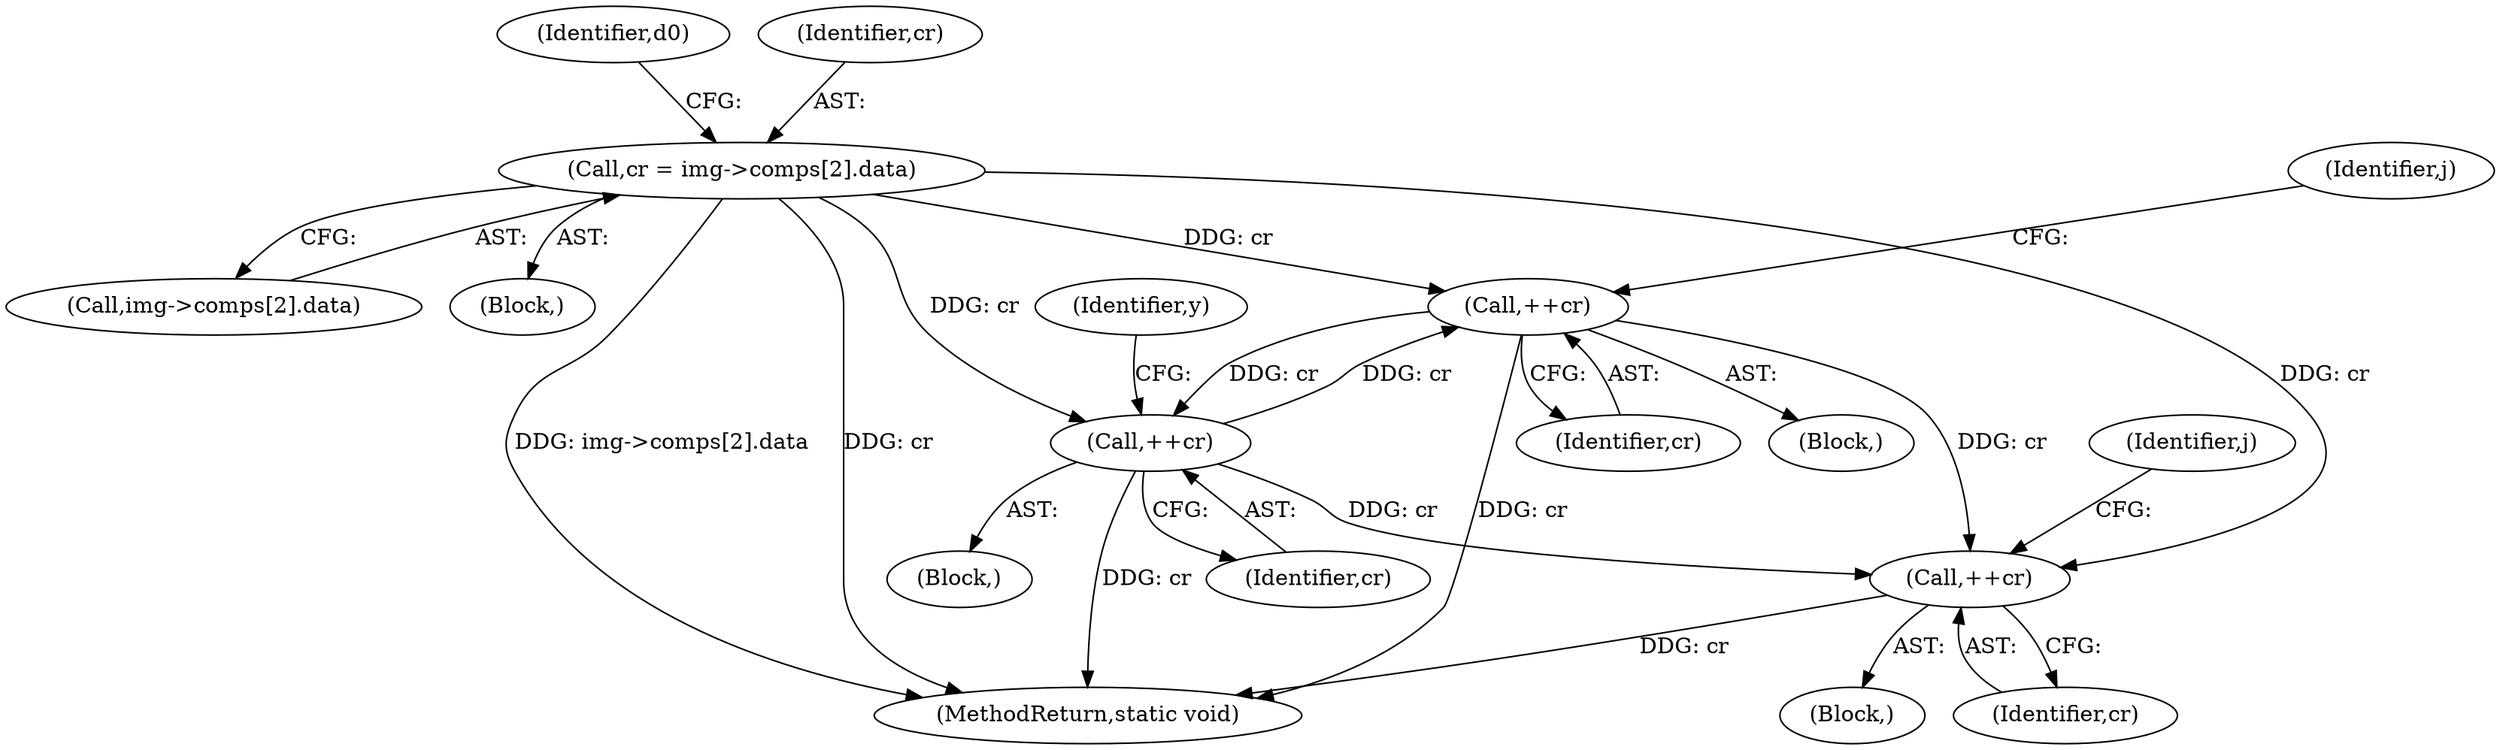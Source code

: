 digraph "0_openjpeg_15f081c89650dccee4aa4ae66f614c3fdb268767_0@pointer" {
"1000490" [label="(Call,++cr)"];
"1000539" [label="(Call,++cr)"];
"1000199" [label="(Call,cr = img->comps[2].data)"];
"1000490" [label="(Call,++cr)"];
"1000617" [label="(Call,++cr)"];
"1000539" [label="(Call,++cr)"];
"1000542" [label="(Identifier,y)"];
"1000405" [label="(Identifier,j)"];
"1000407" [label="(Block,)"];
"1000490" [label="(Call,++cr)"];
"1000209" [label="(Identifier,d0)"];
"1000496" [label="(Block,)"];
"1000201" [label="(Call,img->comps[2].data)"];
"1000617" [label="(Call,++cr)"];
"1000618" [label="(Identifier,cr)"];
"1000491" [label="(Identifier,cr)"];
"1000200" [label="(Identifier,cr)"];
"1000105" [label="(Block,)"];
"1000572" [label="(Identifier,j)"];
"1000574" [label="(Block,)"];
"1000540" [label="(Identifier,cr)"];
"1000199" [label="(Call,cr = img->comps[2].data)"];
"1000792" [label="(MethodReturn,static void)"];
"1000490" -> "1000407"  [label="AST: "];
"1000490" -> "1000491"  [label="CFG: "];
"1000491" -> "1000490"  [label="AST: "];
"1000405" -> "1000490"  [label="CFG: "];
"1000490" -> "1000792"  [label="DDG: cr"];
"1000539" -> "1000490"  [label="DDG: cr"];
"1000199" -> "1000490"  [label="DDG: cr"];
"1000490" -> "1000539"  [label="DDG: cr"];
"1000490" -> "1000617"  [label="DDG: cr"];
"1000539" -> "1000496"  [label="AST: "];
"1000539" -> "1000540"  [label="CFG: "];
"1000540" -> "1000539"  [label="AST: "];
"1000542" -> "1000539"  [label="CFG: "];
"1000539" -> "1000792"  [label="DDG: cr"];
"1000199" -> "1000539"  [label="DDG: cr"];
"1000539" -> "1000617"  [label="DDG: cr"];
"1000199" -> "1000105"  [label="AST: "];
"1000199" -> "1000201"  [label="CFG: "];
"1000200" -> "1000199"  [label="AST: "];
"1000201" -> "1000199"  [label="AST: "];
"1000209" -> "1000199"  [label="CFG: "];
"1000199" -> "1000792"  [label="DDG: img->comps[2].data"];
"1000199" -> "1000792"  [label="DDG: cr"];
"1000199" -> "1000617"  [label="DDG: cr"];
"1000617" -> "1000574"  [label="AST: "];
"1000617" -> "1000618"  [label="CFG: "];
"1000618" -> "1000617"  [label="AST: "];
"1000572" -> "1000617"  [label="CFG: "];
"1000617" -> "1000792"  [label="DDG: cr"];
}
